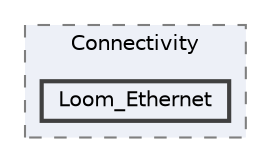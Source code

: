 digraph "C:/Users/Will/AppData/Local/Arduino15/packages/loom4/hardware/samd/4.0.6/libraries/Loom/src/Internet/Connectivity/Loom_Ethernet"
{
 // LATEX_PDF_SIZE
  bgcolor="transparent";
  edge [fontname=Helvetica,fontsize=10,labelfontname=Helvetica,labelfontsize=10];
  node [fontname=Helvetica,fontsize=10,shape=box,height=0.2,width=0.4];
  compound=true
  subgraph clusterdir_a0ad8ff56e20223926cd03dc4f50dbf8 {
    graph [ bgcolor="#edf0f7", pencolor="grey50", label="Connectivity", fontname=Helvetica,fontsize=10 style="filled,dashed", URL="dir_a0ad8ff56e20223926cd03dc4f50dbf8.html",tooltip=""]
  dir_4209a51739d435657cf37bb84d7b6498 [label="Loom_Ethernet", fillcolor="#edf0f7", color="grey25", style="filled,bold", URL="dir_4209a51739d435657cf37bb84d7b6498.html",tooltip=""];
  }
}
